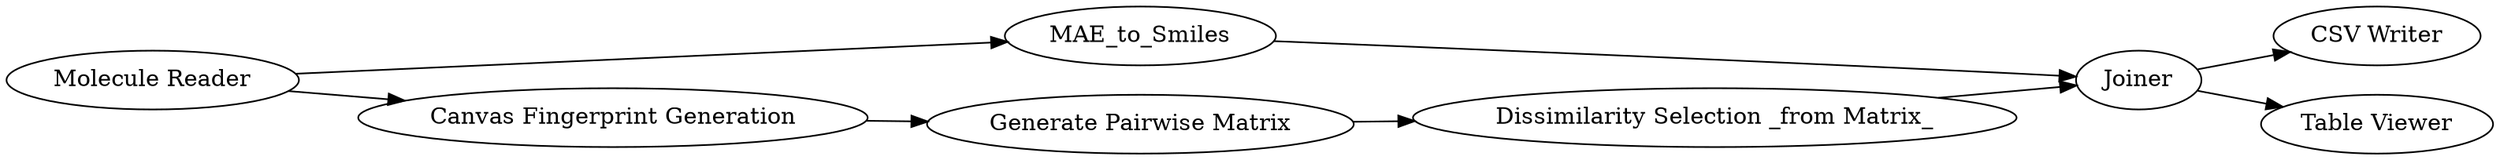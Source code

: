 digraph {
	8236 -> 8238
	84 -> 8235
	8238 -> 182
	8238 -> 85
	8235 -> 8238
	44 -> 45
	45 -> 8236
	84 -> 44
	8235 [label=MAE_to_Smiles]
	8236 [label="Dissimilarity Selection _from Matrix_"]
	44 [label="Canvas Fingerprint Generation"]
	84 [label="Molecule Reader"]
	8238 [label=Joiner]
	182 [label="CSV Writer"]
	85 [label="Table Viewer"]
	45 [label="Generate Pairwise Matrix"]
	rankdir=LR
}

